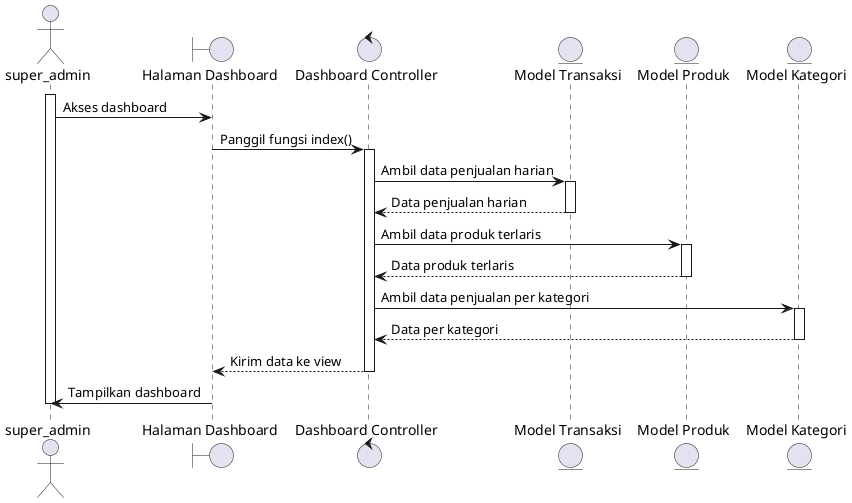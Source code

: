 @startuml
actor super_admin

boundary "Halaman Dashboard" as DashboardPage
control "Dashboard Controller" as Controller
entity "Model Transaksi" as Transaksi
entity "Model Produk" as Produk
entity "Model Kategori" as Kategori

activate super_admin
super_admin -> DashboardPage: Akses dashboard
DashboardPage -> Controller: Panggil fungsi index()
activate Controller

Controller -> Transaksi: Ambil data penjualan harian
activate Transaksi
Transaksi --> Controller: Data penjualan harian
deactivate Transaksi

Controller -> Produk: Ambil data produk terlaris
activate Produk
Produk --> Controller: Data produk terlaris
deactivate Produk

Controller -> Kategori: Ambil data penjualan per kategori
activate Kategori
Kategori --> Controller: Data per kategori
deactivate Kategori

Controller --> DashboardPage: Kirim data ke view
deactivate Controller

DashboardPage -> super_admin: Tampilkan dashboard
deactivate super_admin

@enduml
